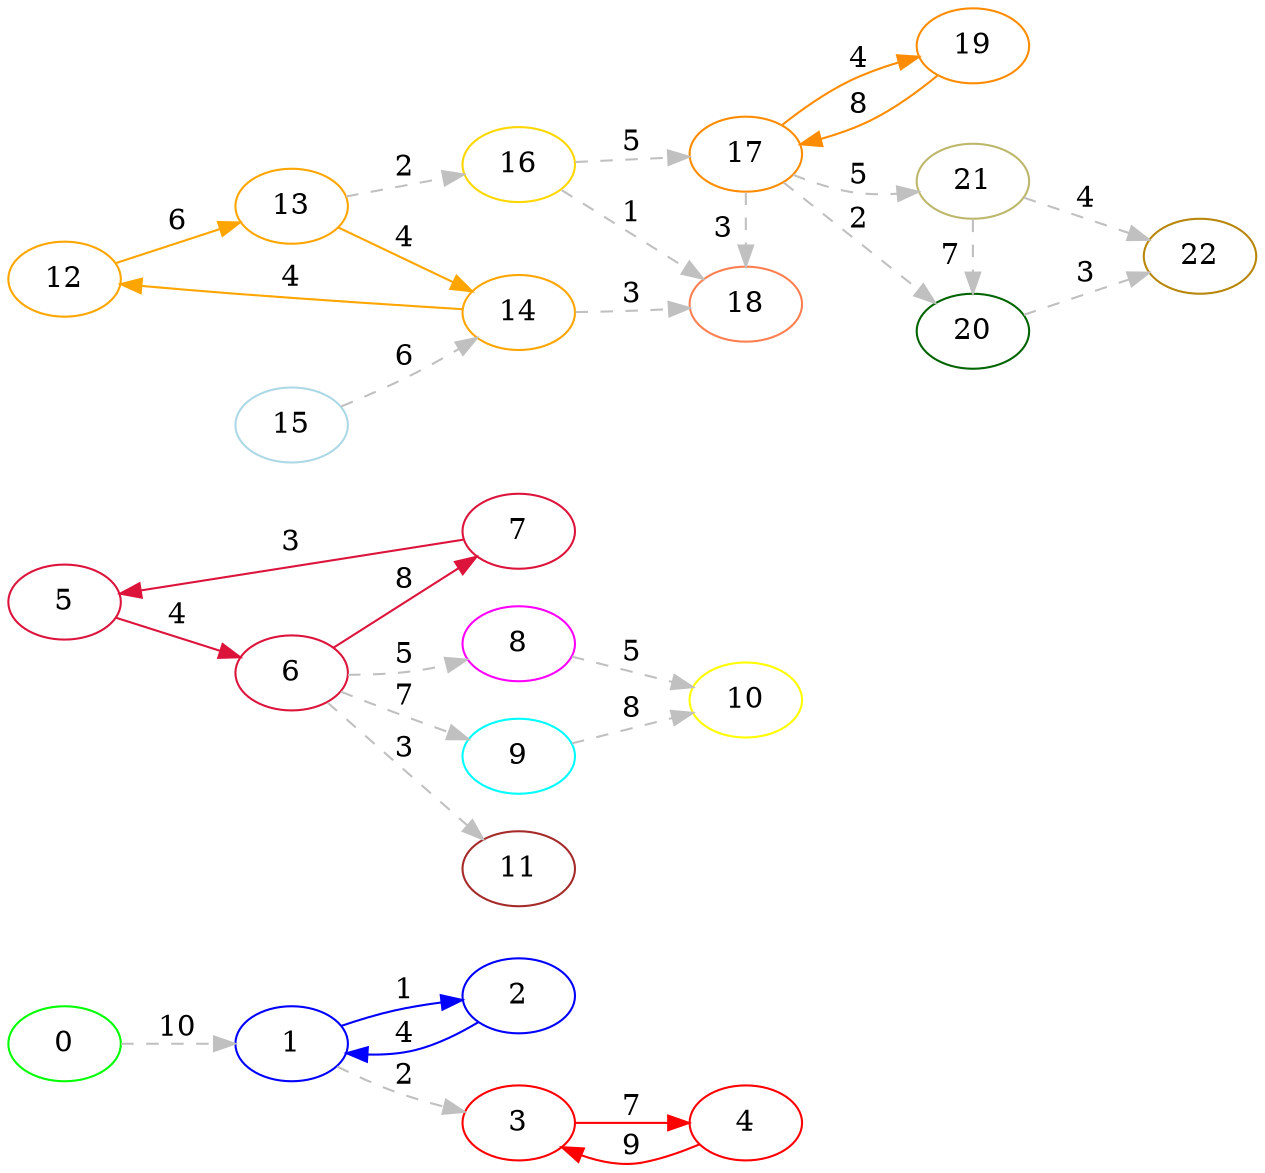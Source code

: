 digraph G {
ranksep = "equally";
rankdir = LR;
{rank = same; 0; };
{rank = same; 1; };
{rank = same; 2; 3; };
{rank = same; 4; };
{rank = same; };
{rank = same; 5; };
{rank = same; 6; };
{rank = same; 7; 8; 9; 11; };
{rank = same; 10; };
{rank = same; 12; };
{rank = same; 13; };
{rank = same; 14; 16; };
{rank = same; 18; 17; };
{rank = same; 19; 20; 21; };
{rank = same; 22; };
{rank = same; 15; };
{rank = same; };
4 [color = "red"];
3 [color = "red"];
2 [color = "blue"];
1 [color = "blue"];
0 [color = "green"];
10 [color = "yellow"];
8 [color = "magenta"];
9 [color = "aqua"];
11 [color = "brown"];
7 [color = "crimson"];
6 [color = "crimson"];
5 [color = "crimson"];
18 [color = "coral"];
22 [color = "darkgoldenrod"];
20 [color = "darkgreen"];
21 [color = "darkkhaki"];
19 [color = "darkorange"];
17 [color = "darkorange"];
16 [color = "gold"];
14 [color = "orange"];
13 [color = "orange"];
12 [color = "orange"];
15 [color = "lightblue"];
0->1[label="10" color = "grey" style = "dashed"];
1->2[label="1" color = "blue"];
1->3[label="2" color = "grey" style = "dashed"];
2->1[label="4" color = "blue"];
3->4[label="7" color = "red"];
4->3[label="9" color = "red"];
5->6[label="4" color = "crimson"];
6->7[label="8" color = "crimson"];
6->8[label="5" color = "grey" style = "dashed"];
6->9[label="7" color = "grey" style = "dashed"];
6->11[label="3" color = "grey" style = "dashed"];
7->5[label="3" color = "crimson"];
8->10[label="5" color = "grey" style = "dashed"];
9->10[label="8" color = "grey" style = "dashed"];
11
10
12->13[label="6" color = "orange"];
13->14[label="4" color = "orange"];
13->16[label="2" color = "grey" style = "dashed"];
14->12[label="4" color = "orange"];
14->18[label="3" color = "grey" style = "dashed"];
16->17[label="5" color = "grey" style = "dashed"];
16->18[label="1" color = "grey" style = "dashed"];
18
17->19[label="4" color = "darkorange"];
17->18[label="3" color = "grey" style = "dashed"];
17->20[label="2" color = "grey" style = "dashed"];
17->21[label="5" color = "grey" style = "dashed"];
19->17[label="8" color = "darkorange"];
20->22[label="3" color = "grey" style = "dashed"];
21->22[label="4" color = "grey" style = "dashed"];
21->20[label="7" color = "grey" style = "dashed"];
22
15->14[label="6" color = "grey" style = "dashed"];
}
